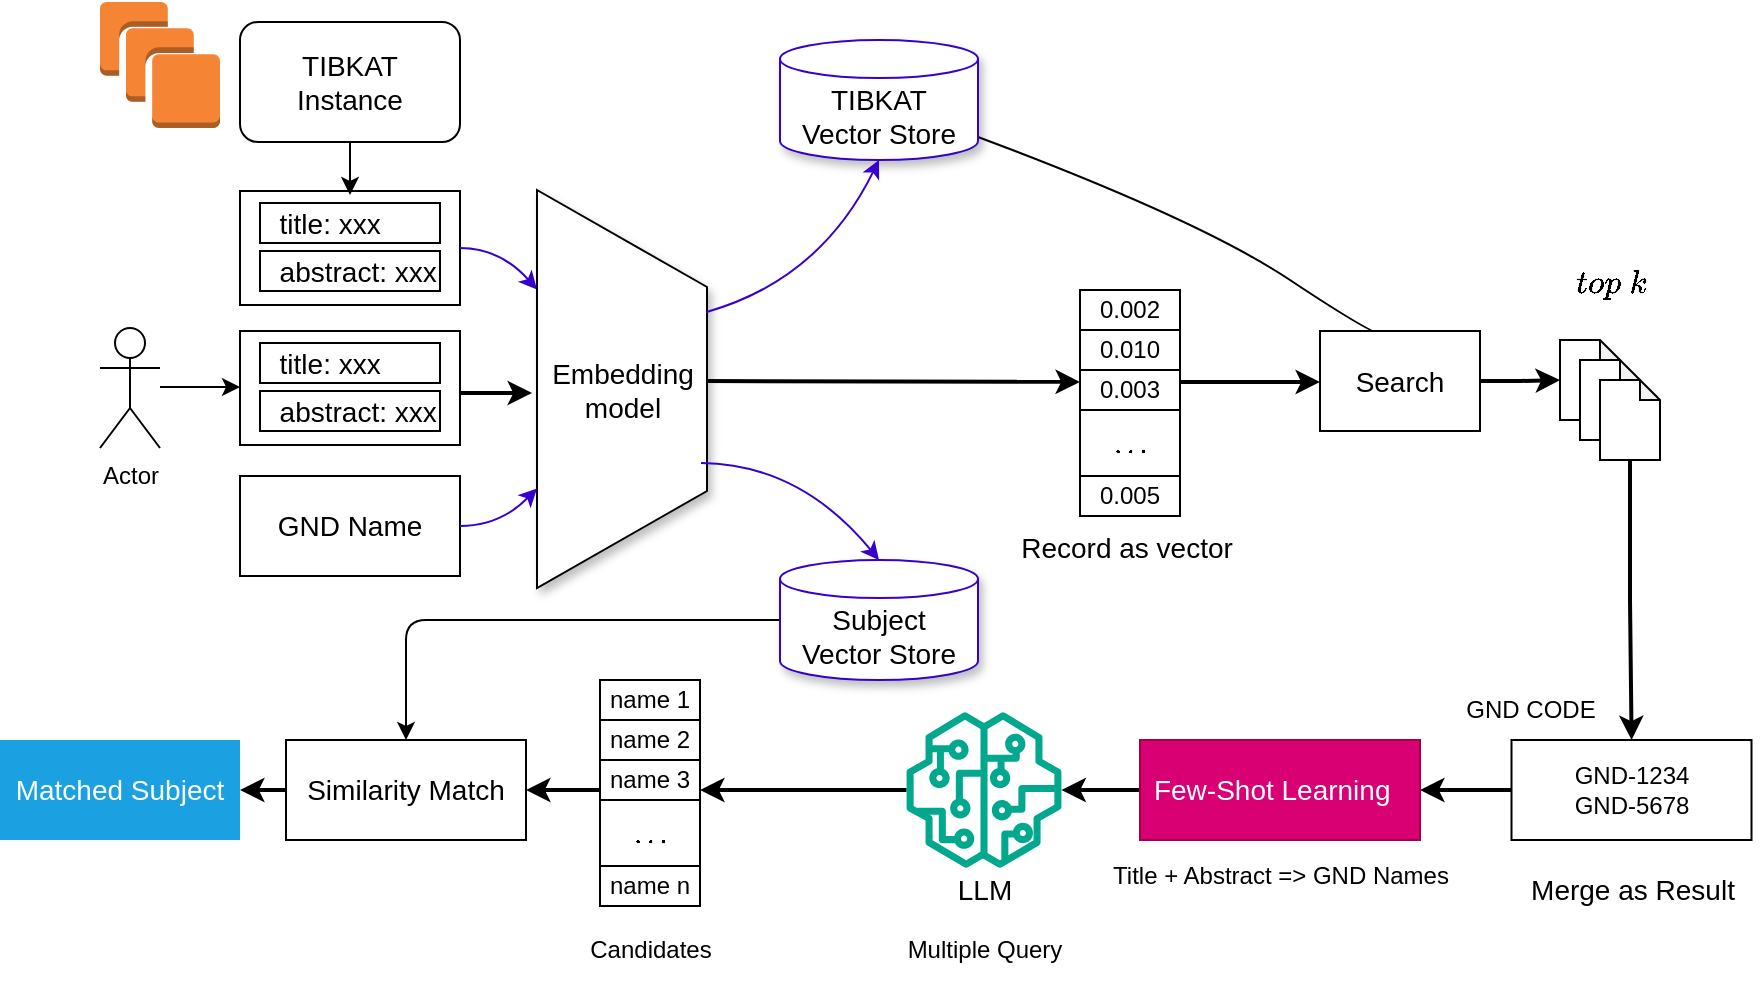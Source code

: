 <mxfile version="22.1.2" type="device" pages="2">
  <diagram name="第 1 页" id="ulG9exy62QMQx5USmChA">
    <mxGraphModel dx="2521" dy="878" grid="1" gridSize="10" guides="1" tooltips="1" connect="1" arrows="1" fold="1" page="1" pageScale="1" pageWidth="827" pageHeight="1169" math="1" shadow="0">
      <root>
        <mxCell id="0" />
        <mxCell id="1" parent="0" />
        <mxCell id="SLFpVp47Be6AFJ934Dlg-1" value="" style="outlineConnect=0;dashed=0;verticalLabelPosition=bottom;verticalAlign=top;align=center;html=1;shape=mxgraph.aws3.instances;fillColor=#F58534;gradientColor=none;fontSize=14;" vertex="1" parent="1">
          <mxGeometry x="-130" y="201" width="60" height="63" as="geometry" />
        </mxCell>
        <mxCell id="SLFpVp47Be6AFJ934Dlg-28" style="edgeStyle=orthogonalEdgeStyle;rounded=0;orthogonalLoop=1;jettySize=auto;html=1;entryX=0.5;entryY=0;entryDx=0;entryDy=0;" edge="1" parent="1" source="SLFpVp47Be6AFJ934Dlg-2">
          <mxGeometry relative="1" as="geometry">
            <mxPoint x="-5" y="297.5" as="targetPoint" />
          </mxGeometry>
        </mxCell>
        <mxCell id="SLFpVp47Be6AFJ934Dlg-2" value="TIBKAT&lt;br&gt;Instance" style="rounded=1;whiteSpace=wrap;html=1;fontSize=14;" vertex="1" parent="1">
          <mxGeometry x="-60" y="211" width="110" height="60" as="geometry" />
        </mxCell>
        <mxCell id="SLFpVp47Be6AFJ934Dlg-17" value="" style="group" vertex="1" connectable="0" parent="1">
          <mxGeometry x="-60" y="300.5" width="110" height="77" as="geometry" />
        </mxCell>
        <mxCell id="SLFpVp47Be6AFJ934Dlg-16" value="" style="rounded=0;whiteSpace=wrap;html=1;fillColor=none;" vertex="1" parent="SLFpVp47Be6AFJ934Dlg-17">
          <mxGeometry y="-5" width="110" height="57" as="geometry" />
        </mxCell>
        <mxCell id="SLFpVp47Be6AFJ934Dlg-3" value="&amp;nbsp; title: xxx" style="rounded=0;whiteSpace=wrap;html=1;fontSize=14;align=left;" vertex="1" parent="SLFpVp47Be6AFJ934Dlg-17">
          <mxGeometry x="10" y="1" width="90" height="20" as="geometry" />
        </mxCell>
        <mxCell id="SLFpVp47Be6AFJ934Dlg-4" value="&amp;nbsp; abstract: xxx" style="rounded=0;whiteSpace=wrap;html=1;fontSize=14;align=left;" vertex="1" parent="SLFpVp47Be6AFJ934Dlg-17">
          <mxGeometry x="10" y="25" width="90" height="20" as="geometry" />
        </mxCell>
        <mxCell id="SLFpVp47Be6AFJ934Dlg-18" style="orthogonalLoop=1;jettySize=auto;html=1;exitX=1;exitY=0.5;exitDx=0;exitDy=0;entryX=0.25;entryY=1;entryDx=0;entryDy=0;curved=1;strokeWidth=1;fillColor=#6a00ff;strokeColor=#3700CC;" edge="1" parent="1" source="SLFpVp47Be6AFJ934Dlg-16" target="SLFpVp47Be6AFJ934Dlg-6">
          <mxGeometry relative="1" as="geometry">
            <mxPoint x="50" y="336" as="sourcePoint" />
            <mxPoint x="88.5" y="335.75" as="targetPoint" />
            <Array as="points">
              <mxPoint x="70" y="324" />
            </Array>
          </mxGeometry>
        </mxCell>
        <mxCell id="SLFpVp47Be6AFJ934Dlg-6" value="" style="shape=trapezoid;perimeter=trapezoidPerimeter;whiteSpace=wrap;html=1;fixedSize=1;rotation=90;size=48.5;shadow=1;" vertex="1" parent="1">
          <mxGeometry x="31.5" y="352" width="199" height="85" as="geometry" />
        </mxCell>
        <mxCell id="SLFpVp47Be6AFJ934Dlg-7" value="&lt;span style=&quot;color: rgb(0, 0, 0); font-family: Helvetica; font-size: 14px; font-style: normal; font-variant-ligatures: normal; font-variant-caps: normal; font-weight: 400; letter-spacing: normal; orphans: 2; text-indent: 0px; text-transform: none; widows: 2; word-spacing: 0px; -webkit-text-stroke-width: 0px; background-color: rgb(255, 255, 255); text-decoration-thickness: initial; text-decoration-style: initial; text-decoration-color: initial; float: none; display: inline !important;&quot;&gt;Embedding&lt;/span&gt;&lt;br style=&quot;border-color: var(--border-color); color: rgb(0, 0, 0); font-family: Helvetica; font-size: 14px; font-style: normal; font-variant-ligatures: normal; font-variant-caps: normal; font-weight: 400; letter-spacing: normal; orphans: 2; text-indent: 0px; text-transform: none; widows: 2; word-spacing: 0px; -webkit-text-stroke-width: 0px; background-color: rgb(255, 255, 255); text-decoration-thickness: initial; text-decoration-style: initial; text-decoration-color: initial;&quot;&gt;&lt;span style=&quot;color: rgb(0, 0, 0); font-family: Helvetica; font-size: 14px; font-style: normal; font-variant-ligatures: normal; font-variant-caps: normal; font-weight: 400; letter-spacing: normal; orphans: 2; text-indent: 0px; text-transform: none; widows: 2; word-spacing: 0px; -webkit-text-stroke-width: 0px; background-color: rgb(255, 255, 255); text-decoration-thickness: initial; text-decoration-style: initial; text-decoration-color: initial; float: none; display: inline !important;&quot;&gt;model&lt;/span&gt;" style="text;whiteSpace=wrap;html=1;align=center;" vertex="1" parent="1">
          <mxGeometry x="91.5" y="371.5" width="79" height="60" as="geometry" />
        </mxCell>
        <mxCell id="SLFpVp47Be6AFJ934Dlg-29" style="rounded=0;orthogonalLoop=1;jettySize=auto;html=1;exitX=1;exitY=0.5;exitDx=0;exitDy=0;entryX=0.862;entryY=1.029;entryDx=0;entryDy=0;entryPerimeter=0;strokeWidth=2;" edge="1" parent="1">
          <mxGeometry relative="1" as="geometry">
            <mxPoint x="50" y="396.5" as="sourcePoint" />
            <mxPoint x="86.035" y="396.538" as="targetPoint" />
          </mxGeometry>
        </mxCell>
        <mxCell id="SLFpVp47Be6AFJ934Dlg-30" style="rounded=0;orthogonalLoop=1;jettySize=auto;html=1;exitX=0.691;exitY=0.006;exitDx=0;exitDy=0;exitPerimeter=0;strokeWidth=2;" edge="1" parent="1">
          <mxGeometry relative="1" as="geometry">
            <mxPoint x="172.99" y="390.509" as="sourcePoint" />
            <mxPoint x="360" y="390.942" as="targetPoint" />
          </mxGeometry>
        </mxCell>
        <mxCell id="SLFpVp47Be6AFJ934Dlg-31" value="Record as vector" style="text;html=1;align=center;verticalAlign=middle;resizable=0;points=[];autosize=1;strokeColor=none;fillColor=none;fontSize=14;" vertex="1" parent="1">
          <mxGeometry x="318" y="459" width="130" height="30" as="geometry" />
        </mxCell>
        <mxCell id="SLFpVp47Be6AFJ934Dlg-32" value="" style="group" vertex="1" connectable="0" parent="1">
          <mxGeometry x="360" y="345" width="50" height="113" as="geometry" />
        </mxCell>
        <mxCell id="SLFpVp47Be6AFJ934Dlg-33" value="$$\cdots$$" style="rounded=0;whiteSpace=wrap;html=1;strokeColor=none;" vertex="1" parent="SLFpVp47Be6AFJ934Dlg-32">
          <mxGeometry y="70" width="50" height="20" as="geometry" />
        </mxCell>
        <mxCell id="SLFpVp47Be6AFJ934Dlg-43" style="edgeStyle=orthogonalEdgeStyle;rounded=0;orthogonalLoop=1;jettySize=auto;html=1;strokeWidth=2;" edge="1" parent="SLFpVp47Be6AFJ934Dlg-32">
          <mxGeometry relative="1" as="geometry">
            <mxPoint x="120" y="46" as="targetPoint" />
            <mxPoint x="50" y="46" as="sourcePoint" />
          </mxGeometry>
        </mxCell>
        <mxCell id="SLFpVp47Be6AFJ934Dlg-34" value="" style="rounded=0;whiteSpace=wrap;html=1;fillColor=none;" vertex="1" parent="SLFpVp47Be6AFJ934Dlg-32">
          <mxGeometry width="50" height="110" as="geometry" />
        </mxCell>
        <mxCell id="SLFpVp47Be6AFJ934Dlg-35" value="0.002" style="rounded=0;whiteSpace=wrap;html=1;" vertex="1" parent="SLFpVp47Be6AFJ934Dlg-32">
          <mxGeometry width="50" height="20" as="geometry" />
        </mxCell>
        <mxCell id="SLFpVp47Be6AFJ934Dlg-36" value="0.010" style="rounded=0;whiteSpace=wrap;html=1;" vertex="1" parent="SLFpVp47Be6AFJ934Dlg-32">
          <mxGeometry y="20" width="50" height="20" as="geometry" />
        </mxCell>
        <mxCell id="SLFpVp47Be6AFJ934Dlg-37" value="0.003" style="rounded=0;whiteSpace=wrap;html=1;" vertex="1" parent="SLFpVp47Be6AFJ934Dlg-32">
          <mxGeometry y="40" width="50" height="20" as="geometry" />
        </mxCell>
        <mxCell id="SLFpVp47Be6AFJ934Dlg-38" value="0.005" style="rounded=0;whiteSpace=wrap;html=1;" vertex="1" parent="SLFpVp47Be6AFJ934Dlg-32">
          <mxGeometry y="93" width="50" height="20" as="geometry" />
        </mxCell>
        <mxCell id="SLFpVp47Be6AFJ934Dlg-45" style="orthogonalLoop=1;jettySize=auto;html=1;entryX=0.5;entryY=0;entryDx=0;entryDy=0;curved=1;" edge="1" parent="1" source="SLFpVp47Be6AFJ934Dlg-39" target="SLFpVp47Be6AFJ934Dlg-44">
          <mxGeometry relative="1" as="geometry">
            <Array as="points">
              <mxPoint x="420" y="310" />
              <mxPoint x="510" y="370" />
            </Array>
          </mxGeometry>
        </mxCell>
        <mxCell id="SLFpVp47Be6AFJ934Dlg-39" value="&lt;font style=&quot;font-size: 14px;&quot;&gt;TIBKAT&lt;br&gt;Vector Store&lt;/font&gt;" style="shape=cylinder3;whiteSpace=wrap;html=1;boundedLbl=1;backgroundOutline=1;size=9.5;shadow=1;strokeColor=#3700CC;" vertex="1" parent="1">
          <mxGeometry x="210" y="220" width="99" height="60" as="geometry" />
        </mxCell>
        <mxCell id="SLFpVp47Be6AFJ934Dlg-42" style="edgeStyle=orthogonalEdgeStyle;rounded=0;orthogonalLoop=1;jettySize=auto;html=1;entryX=0;entryY=0.5;entryDx=0;entryDy=0;" edge="1" parent="1" source="SLFpVp47Be6AFJ934Dlg-41">
          <mxGeometry relative="1" as="geometry">
            <mxPoint x="-60" y="393.5" as="targetPoint" />
          </mxGeometry>
        </mxCell>
        <mxCell id="SLFpVp47Be6AFJ934Dlg-41" value="Actor" style="shape=umlActor;verticalLabelPosition=bottom;verticalAlign=top;html=1;outlineConnect=0;" vertex="1" parent="1">
          <mxGeometry x="-130" y="364" width="30" height="60" as="geometry" />
        </mxCell>
        <mxCell id="SLFpVp47Be6AFJ934Dlg-44" value="&lt;font style=&quot;font-size: 14px;&quot;&gt;Search&lt;/font&gt;" style="rounded=0;whiteSpace=wrap;html=1;shadow=0;" vertex="1" parent="1">
          <mxGeometry x="480" y="365.5" width="80" height="50" as="geometry" />
        </mxCell>
        <mxCell id="SLFpVp47Be6AFJ934Dlg-47" value="" style="shape=note;whiteSpace=wrap;html=1;backgroundOutline=1;darkOpacity=0.05;size=10;" vertex="1" parent="1">
          <mxGeometry x="600" y="370" width="30" height="40" as="geometry" />
        </mxCell>
        <mxCell id="SLFpVp47Be6AFJ934Dlg-48" value="" style="shape=note;whiteSpace=wrap;html=1;backgroundOutline=1;darkOpacity=0.05;size=10;" vertex="1" parent="1">
          <mxGeometry x="610" y="380" width="30" height="40" as="geometry" />
        </mxCell>
        <mxCell id="SLFpVp47Be6AFJ934Dlg-53" style="edgeStyle=orthogonalEdgeStyle;rounded=0;orthogonalLoop=1;jettySize=auto;html=1;exitX=0.5;exitY=1;exitDx=0;exitDy=0;exitPerimeter=0;strokeWidth=2;" edge="1" parent="1" source="SLFpVp47Be6AFJ934Dlg-49" target="SLFpVp47Be6AFJ934Dlg-51">
          <mxGeometry relative="1" as="geometry" />
        </mxCell>
        <mxCell id="SLFpVp47Be6AFJ934Dlg-49" value="" style="shape=note;whiteSpace=wrap;html=1;backgroundOutline=1;darkOpacity=0.05;size=10;" vertex="1" parent="1">
          <mxGeometry x="620" y="390" width="30" height="40" as="geometry" />
        </mxCell>
        <mxCell id="SLFpVp47Be6AFJ934Dlg-50" value="$$top ~ k$$" style="text;html=1;align=center;verticalAlign=middle;resizable=0;points=[];autosize=1;strokeColor=none;fillColor=none;fontSize=14;" vertex="1" parent="1">
          <mxGeometry x="575" y="327" width="100" height="30" as="geometry" />
        </mxCell>
        <mxCell id="SLFpVp47Be6AFJ934Dlg-61" style="edgeStyle=orthogonalEdgeStyle;rounded=0;orthogonalLoop=1;jettySize=auto;html=1;strokeWidth=2;" edge="1" parent="1" source="SLFpVp47Be6AFJ934Dlg-51" target="SLFpVp47Be6AFJ934Dlg-60">
          <mxGeometry relative="1" as="geometry" />
        </mxCell>
        <mxCell id="SLFpVp47Be6AFJ934Dlg-51" value="GND-1234&lt;br&gt;GND-5678" style="rounded=0;whiteSpace=wrap;html=1;" vertex="1" parent="1">
          <mxGeometry x="575.75" y="570" width="120" height="50" as="geometry" />
        </mxCell>
        <mxCell id="SLFpVp47Be6AFJ934Dlg-52" value="GND CODE" style="text;html=1;align=center;verticalAlign=middle;resizable=0;points=[];autosize=1;strokeColor=none;fillColor=none;" vertex="1" parent="1">
          <mxGeometry x="540" y="540" width="90" height="30" as="geometry" />
        </mxCell>
        <mxCell id="SLFpVp47Be6AFJ934Dlg-54" value="Merge as Result" style="text;html=1;align=center;verticalAlign=middle;resizable=0;points=[];autosize=1;strokeColor=none;fillColor=none;fontSize=14;" vertex="1" parent="1">
          <mxGeometry x="570.75" y="630" width="130" height="30" as="geometry" />
        </mxCell>
        <mxCell id="SLFpVp47Be6AFJ934Dlg-67" style="edgeStyle=orthogonalEdgeStyle;rounded=0;orthogonalLoop=1;jettySize=auto;html=1;strokeWidth=2;entryX=1;entryY=0.75;entryDx=0;entryDy=0;" edge="1" parent="1" source="SLFpVp47Be6AFJ934Dlg-56" target="SLFpVp47Be6AFJ934Dlg-75">
          <mxGeometry relative="1" as="geometry">
            <mxPoint x="171" y="608.5" as="targetPoint" />
          </mxGeometry>
        </mxCell>
        <mxCell id="SLFpVp47Be6AFJ934Dlg-56" value="" style="sketch=0;outlineConnect=0;fontColor=#232F3E;gradientColor=none;fillColor=#01A88D;strokeColor=none;dashed=0;verticalLabelPosition=bottom;verticalAlign=top;align=center;html=1;fontSize=12;fontStyle=0;aspect=fixed;pointerEvents=1;shape=mxgraph.aws4.sagemaker_model;" vertex="1" parent="1">
          <mxGeometry x="273" y="556" width="78" height="78" as="geometry" />
        </mxCell>
        <mxCell id="SLFpVp47Be6AFJ934Dlg-59" value="LLM" style="text;html=1;align=center;verticalAlign=middle;resizable=0;points=[];autosize=1;strokeColor=none;fillColor=none;fontSize=14;" vertex="1" parent="1">
          <mxGeometry x="287" y="630" width="50" height="30" as="geometry" />
        </mxCell>
        <mxCell id="SLFpVp47Be6AFJ934Dlg-62" style="edgeStyle=orthogonalEdgeStyle;rounded=0;orthogonalLoop=1;jettySize=auto;html=1;exitX=0;exitY=0.5;exitDx=0;exitDy=0;strokeWidth=2;" edge="1" parent="1" source="SLFpVp47Be6AFJ934Dlg-60" target="SLFpVp47Be6AFJ934Dlg-56">
          <mxGeometry relative="1" as="geometry" />
        </mxCell>
        <mxCell id="SLFpVp47Be6AFJ934Dlg-60" value="Few-Shot Learning&amp;nbsp;&amp;nbsp;" style="rounded=0;whiteSpace=wrap;html=1;fontSize=14;fillColor=#d80073;fontColor=#ffffff;strokeColor=#A50040;" vertex="1" parent="1">
          <mxGeometry x="390" y="570" width="140" height="50" as="geometry" />
        </mxCell>
        <mxCell id="SLFpVp47Be6AFJ934Dlg-66" value="&lt;font style=&quot;&quot;&gt;Candidates&lt;br&gt;&lt;/font&gt;" style="text;html=1;align=center;verticalAlign=middle;resizable=0;points=[];autosize=1;strokeColor=none;fillColor=none;" vertex="1" parent="1">
          <mxGeometry x="105" y="660" width="80" height="30" as="geometry" />
        </mxCell>
        <mxCell id="SLFpVp47Be6AFJ934Dlg-68" value="Title + Abstract =&amp;gt; GND Names" style="text;html=1;align=center;verticalAlign=middle;resizable=0;points=[];autosize=1;strokeColor=none;fillColor=none;" vertex="1" parent="1">
          <mxGeometry x="365" y="623" width="190" height="30" as="geometry" />
        </mxCell>
        <mxCell id="SLFpVp47Be6AFJ934Dlg-69" value="" style="group" vertex="1" connectable="0" parent="1">
          <mxGeometry x="120" y="540" width="50" height="113" as="geometry" />
        </mxCell>
        <mxCell id="SLFpVp47Be6AFJ934Dlg-70" value="$$\cdots$$" style="rounded=0;whiteSpace=wrap;html=1;strokeColor=none;" vertex="1" parent="SLFpVp47Be6AFJ934Dlg-69">
          <mxGeometry y="70" width="50" height="20" as="geometry" />
        </mxCell>
        <mxCell id="SLFpVp47Be6AFJ934Dlg-72" value="" style="rounded=0;whiteSpace=wrap;html=1;fillColor=none;" vertex="1" parent="SLFpVp47Be6AFJ934Dlg-69">
          <mxGeometry width="50" height="110" as="geometry" />
        </mxCell>
        <mxCell id="SLFpVp47Be6AFJ934Dlg-73" value="name 1" style="rounded=0;whiteSpace=wrap;html=1;" vertex="1" parent="SLFpVp47Be6AFJ934Dlg-69">
          <mxGeometry width="50" height="20" as="geometry" />
        </mxCell>
        <mxCell id="SLFpVp47Be6AFJ934Dlg-74" value="name 2" style="rounded=0;whiteSpace=wrap;html=1;" vertex="1" parent="SLFpVp47Be6AFJ934Dlg-69">
          <mxGeometry y="20" width="50" height="20" as="geometry" />
        </mxCell>
        <mxCell id="SLFpVp47Be6AFJ934Dlg-75" value="name 3" style="rounded=0;whiteSpace=wrap;html=1;" vertex="1" parent="SLFpVp47Be6AFJ934Dlg-69">
          <mxGeometry y="40" width="50" height="20" as="geometry" />
        </mxCell>
        <mxCell id="SLFpVp47Be6AFJ934Dlg-76" value="name n" style="rounded=0;whiteSpace=wrap;html=1;" vertex="1" parent="SLFpVp47Be6AFJ934Dlg-69">
          <mxGeometry y="93" width="50" height="20" as="geometry" />
        </mxCell>
        <mxCell id="SLFpVp47Be6AFJ934Dlg-77" value="GND Name" style="rounded=0;whiteSpace=wrap;html=1;fontSize=14;align=center;" vertex="1" parent="1">
          <mxGeometry x="-60" y="438" width="110" height="50" as="geometry" />
        </mxCell>
        <mxCell id="SLFpVp47Be6AFJ934Dlg-79" style="edgeStyle=orthogonalEdgeStyle;rounded=0;orthogonalLoop=1;jettySize=auto;html=1;exitX=1;exitY=0.5;exitDx=0;exitDy=0;entryX=0;entryY=0.5;entryDx=0;entryDy=0;entryPerimeter=0;strokeWidth=2;" edge="1" parent="1" source="SLFpVp47Be6AFJ934Dlg-44" target="SLFpVp47Be6AFJ934Dlg-47">
          <mxGeometry relative="1" as="geometry" />
        </mxCell>
        <mxCell id="SLFpVp47Be6AFJ934Dlg-80" value="" style="rounded=0;whiteSpace=wrap;html=1;fillColor=none;" vertex="1" parent="1">
          <mxGeometry x="-60" y="365.5" width="110" height="57" as="geometry" />
        </mxCell>
        <mxCell id="SLFpVp47Be6AFJ934Dlg-81" value="&amp;nbsp; title: xxx" style="rounded=0;whiteSpace=wrap;html=1;fontSize=14;align=left;" vertex="1" parent="1">
          <mxGeometry x="-50" y="371.5" width="90" height="20" as="geometry" />
        </mxCell>
        <mxCell id="SLFpVp47Be6AFJ934Dlg-82" value="&amp;nbsp; abstract: xxx" style="rounded=0;whiteSpace=wrap;html=1;fontSize=14;align=left;" vertex="1" parent="1">
          <mxGeometry x="-50" y="395.5" width="90" height="20" as="geometry" />
        </mxCell>
        <mxCell id="SLFpVp47Be6AFJ934Dlg-85" style="edgeStyle=orthogonalEdgeStyle;rounded=1;orthogonalLoop=1;jettySize=auto;html=1;strokeColor=default;" edge="1" parent="1" source="SLFpVp47Be6AFJ934Dlg-83" target="SLFpVp47Be6AFJ934Dlg-84">
          <mxGeometry relative="1" as="geometry" />
        </mxCell>
        <mxCell id="SLFpVp47Be6AFJ934Dlg-83" value="&lt;font style=&quot;font-size: 14px;&quot;&gt;Subject&lt;br&gt;Vector Store&lt;/font&gt;" style="shape=cylinder3;whiteSpace=wrap;html=1;boundedLbl=1;backgroundOutline=1;size=9.5;shadow=1;strokeColor=#3700CC;" vertex="1" parent="1">
          <mxGeometry x="210" y="480" width="99" height="60" as="geometry" />
        </mxCell>
        <mxCell id="SLFpVp47Be6AFJ934Dlg-90" style="edgeStyle=orthogonalEdgeStyle;rounded=0;orthogonalLoop=1;jettySize=auto;html=1;strokeWidth=2;" edge="1" parent="1" source="SLFpVp47Be6AFJ934Dlg-84" target="SLFpVp47Be6AFJ934Dlg-88">
          <mxGeometry relative="1" as="geometry" />
        </mxCell>
        <mxCell id="SLFpVp47Be6AFJ934Dlg-84" value="&lt;font style=&quot;font-size: 14px;&quot;&gt;Similarity Match&lt;/font&gt;" style="rounded=0;whiteSpace=wrap;html=1;shadow=0;fontSize=14;" vertex="1" parent="1">
          <mxGeometry x="-37" y="570" width="120" height="50" as="geometry" />
        </mxCell>
        <mxCell id="SLFpVp47Be6AFJ934Dlg-86" style="orthogonalLoop=1;jettySize=auto;html=1;entryX=0.5;entryY=0;entryDx=0;entryDy=0;entryPerimeter=0;curved=1;exitX=1;exitY=1;exitDx=0;exitDy=0;fillColor=#6a00ff;strokeColor=#3700CC;" edge="1" parent="1" source="SLFpVp47Be6AFJ934Dlg-7" target="SLFpVp47Be6AFJ934Dlg-83">
          <mxGeometry relative="1" as="geometry">
            <Array as="points">
              <mxPoint x="220" y="432" />
            </Array>
          </mxGeometry>
        </mxCell>
        <mxCell id="SLFpVp47Be6AFJ934Dlg-87" style="orthogonalLoop=1;jettySize=auto;html=1;entryX=0.5;entryY=1;entryDx=0;entryDy=0;entryPerimeter=0;curved=1;exitX=0.307;exitY=0.006;exitDx=0;exitDy=0;exitPerimeter=0;strokeWidth=1;fillColor=#6a00ff;strokeColor=#3700CC;" edge="1" parent="1" source="SLFpVp47Be6AFJ934Dlg-6" target="SLFpVp47Be6AFJ934Dlg-39">
          <mxGeometry relative="1" as="geometry">
            <Array as="points">
              <mxPoint x="230" y="340" />
            </Array>
          </mxGeometry>
        </mxCell>
        <mxCell id="SLFpVp47Be6AFJ934Dlg-88" value="&lt;font style=&quot;font-size: 14px;&quot;&gt;Matched Subject&lt;/font&gt;" style="rounded=0;whiteSpace=wrap;html=1;shadow=0;fillColor=#1ba1e2;strokeColor=none;fontColor=#ffffff;" vertex="1" parent="1">
          <mxGeometry x="-180" y="570" width="120" height="50" as="geometry" />
        </mxCell>
        <mxCell id="SLFpVp47Be6AFJ934Dlg-89" style="edgeStyle=orthogonalEdgeStyle;rounded=0;orthogonalLoop=1;jettySize=auto;html=1;entryX=1;entryY=0.5;entryDx=0;entryDy=0;strokeWidth=2;" edge="1" parent="1" source="SLFpVp47Be6AFJ934Dlg-72" target="SLFpVp47Be6AFJ934Dlg-84">
          <mxGeometry relative="1" as="geometry" />
        </mxCell>
        <mxCell id="SLFpVp47Be6AFJ934Dlg-91" style="orthogonalLoop=1;jettySize=auto;html=1;entryX=0.75;entryY=1;entryDx=0;entryDy=0;curved=1;exitX=1;exitY=0.5;exitDx=0;exitDy=0;fillColor=#6a00ff;strokeColor=#3700CC;" edge="1" parent="1" source="SLFpVp47Be6AFJ934Dlg-77" target="SLFpVp47Be6AFJ934Dlg-6">
          <mxGeometry relative="1" as="geometry">
            <Array as="points">
              <mxPoint x="70" y="463" />
            </Array>
          </mxGeometry>
        </mxCell>
        <mxCell id="gZ6VnCuwDhWn8qVJ1rsh-1" value="Multiple Query" style="text;html=1;align=center;verticalAlign=middle;resizable=0;points=[];autosize=1;strokeColor=none;fillColor=none;" vertex="1" parent="1">
          <mxGeometry x="262" y="660" width="100" height="30" as="geometry" />
        </mxCell>
      </root>
    </mxGraphModel>
  </diagram>
  <diagram id="4n5KhzQpOEXTrRp1QnIb" name="第 2 页">
    <mxGraphModel dx="1694" dy="878" grid="1" gridSize="10" guides="1" tooltips="1" connect="1" arrows="1" fold="1" page="1" pageScale="1" pageWidth="827" pageHeight="1169" math="1" shadow="0">
      <root>
        <mxCell id="0" />
        <mxCell id="1" parent="0" />
      </root>
    </mxGraphModel>
  </diagram>
</mxfile>
